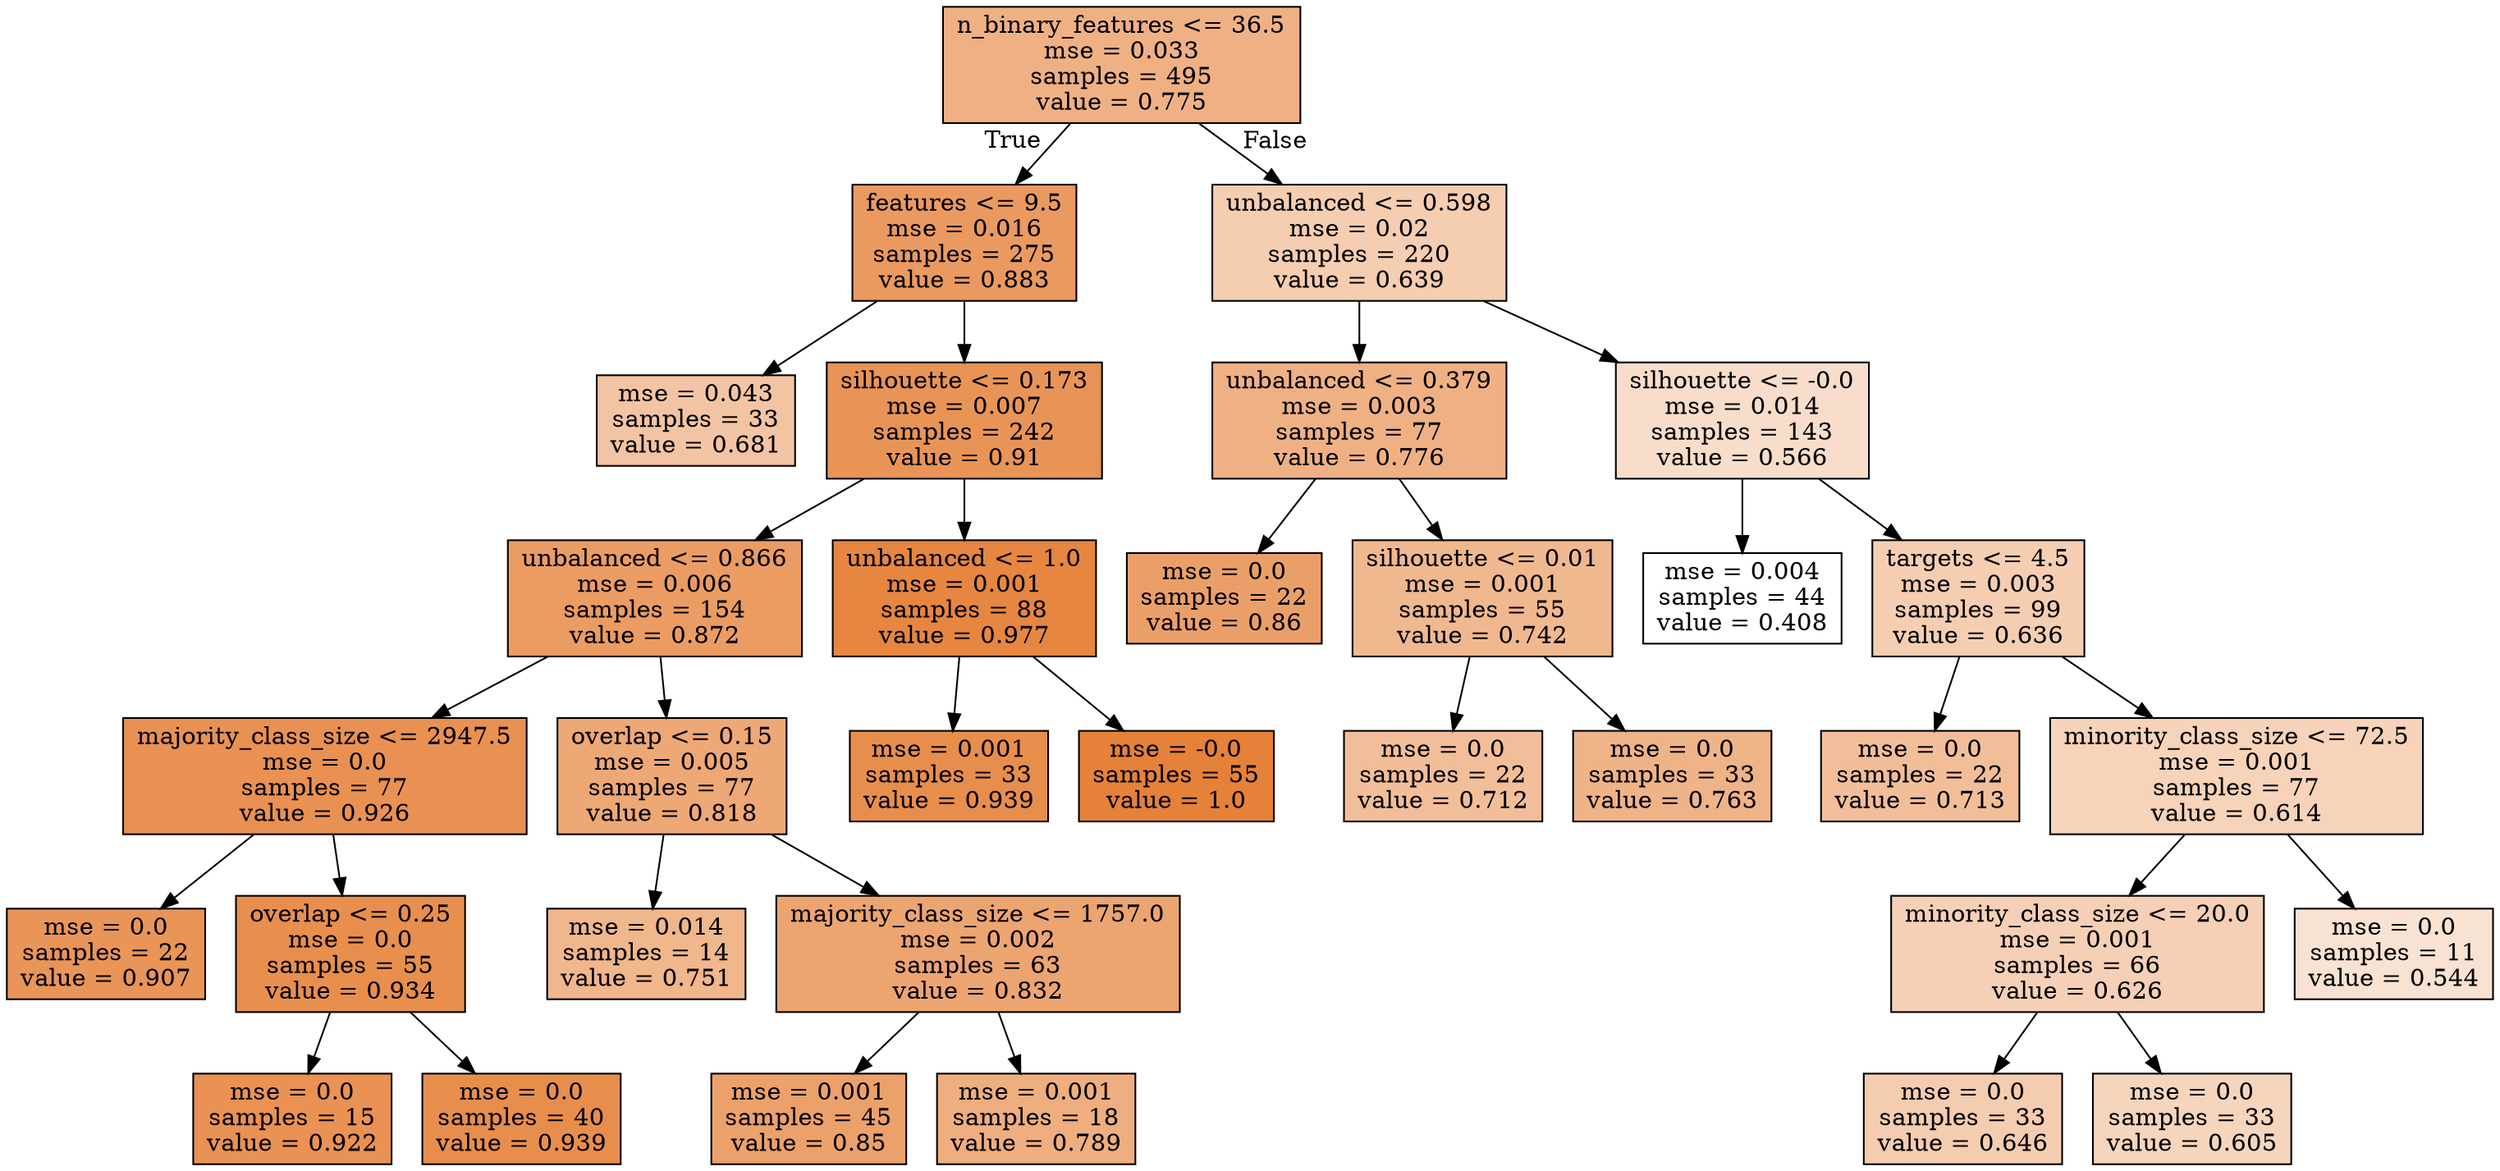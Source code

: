 digraph Tree {
node [shape=box, style="filled", color="black"] ;
0 [label="n_binary_features <= 36.5\nmse = 0.033\nsamples = 495\nvalue = 0.775", fillcolor="#e581399e"] ;
1 [label="features <= 9.5\nmse = 0.016\nsamples = 275\nvalue = 0.883", fillcolor="#e58139cc"] ;
0 -> 1 [labeldistance=2.5, labelangle=45, headlabel="True"] ;
2 [label="mse = 0.043\nsamples = 33\nvalue = 0.681", fillcolor="#e5813976"] ;
1 -> 2 ;
3 [label="silhouette <= 0.173\nmse = 0.007\nsamples = 242\nvalue = 0.91", fillcolor="#e58139d8"] ;
1 -> 3 ;
4 [label="unbalanced <= 0.866\nmse = 0.006\nsamples = 154\nvalue = 0.872", fillcolor="#e58139c8"] ;
3 -> 4 ;
5 [label="majority_class_size <= 2947.5\nmse = 0.0\nsamples = 77\nvalue = 0.926", fillcolor="#e58139df"] ;
4 -> 5 ;
6 [label="mse = 0.0\nsamples = 22\nvalue = 0.907", fillcolor="#e58139d7"] ;
5 -> 6 ;
7 [label="overlap <= 0.25\nmse = 0.0\nsamples = 55\nvalue = 0.934", fillcolor="#e58139e3"] ;
5 -> 7 ;
8 [label="mse = 0.0\nsamples = 15\nvalue = 0.922", fillcolor="#e58139dd"] ;
7 -> 8 ;
9 [label="mse = 0.0\nsamples = 40\nvalue = 0.939", fillcolor="#e58139e5"] ;
7 -> 9 ;
10 [label="overlap <= 0.15\nmse = 0.005\nsamples = 77\nvalue = 0.818", fillcolor="#e58139b0"] ;
4 -> 10 ;
11 [label="mse = 0.014\nsamples = 14\nvalue = 0.751", fillcolor="#e5813994"] ;
10 -> 11 ;
12 [label="majority_class_size <= 1757.0\nmse = 0.002\nsamples = 63\nvalue = 0.832", fillcolor="#e58139b7"] ;
10 -> 12 ;
13 [label="mse = 0.001\nsamples = 45\nvalue = 0.85", fillcolor="#e58139be"] ;
12 -> 13 ;
14 [label="mse = 0.001\nsamples = 18\nvalue = 0.789", fillcolor="#e58139a4"] ;
12 -> 14 ;
15 [label="unbalanced <= 1.0\nmse = 0.001\nsamples = 88\nvalue = 0.977", fillcolor="#e58139f5"] ;
3 -> 15 ;
16 [label="mse = 0.001\nsamples = 33\nvalue = 0.939", fillcolor="#e58139e5"] ;
15 -> 16 ;
17 [label="mse = -0.0\nsamples = 55\nvalue = 1.0", fillcolor="#e58139ff"] ;
15 -> 17 ;
18 [label="unbalanced <= 0.598\nmse = 0.02\nsamples = 220\nvalue = 0.639", fillcolor="#e5813964"] ;
0 -> 18 [labeldistance=2.5, labelangle=-45, headlabel="False"] ;
19 [label="unbalanced <= 0.379\nmse = 0.003\nsamples = 77\nvalue = 0.776", fillcolor="#e581399e"] ;
18 -> 19 ;
20 [label="mse = 0.0\nsamples = 22\nvalue = 0.86", fillcolor="#e58139c2"] ;
19 -> 20 ;
21 [label="silhouette <= 0.01\nmse = 0.001\nsamples = 55\nvalue = 0.742", fillcolor="#e5813990"] ;
19 -> 21 ;
22 [label="mse = 0.0\nsamples = 22\nvalue = 0.712", fillcolor="#e5813983"] ;
21 -> 22 ;
23 [label="mse = 0.0\nsamples = 33\nvalue = 0.763", fillcolor="#e5813999"] ;
21 -> 23 ;
24 [label="silhouette <= -0.0\nmse = 0.014\nsamples = 143\nvalue = 0.566", fillcolor="#e5813944"] ;
18 -> 24 ;
25 [label="mse = 0.004\nsamples = 44\nvalue = 0.408", fillcolor="#e5813900"] ;
24 -> 25 ;
26 [label="targets <= 4.5\nmse = 0.003\nsamples = 99\nvalue = 0.636", fillcolor="#e5813962"] ;
24 -> 26 ;
27 [label="mse = 0.0\nsamples = 22\nvalue = 0.713", fillcolor="#e5813983"] ;
26 -> 27 ;
28 [label="minority_class_size <= 72.5\nmse = 0.001\nsamples = 77\nvalue = 0.614", fillcolor="#e5813959"] ;
26 -> 28 ;
29 [label="minority_class_size <= 20.0\nmse = 0.001\nsamples = 66\nvalue = 0.626", fillcolor="#e581395e"] ;
28 -> 29 ;
30 [label="mse = 0.0\nsamples = 33\nvalue = 0.646", fillcolor="#e5813966"] ;
29 -> 30 ;
31 [label="mse = 0.0\nsamples = 33\nvalue = 0.605", fillcolor="#e5813955"] ;
29 -> 31 ;
32 [label="mse = 0.0\nsamples = 11\nvalue = 0.544", fillcolor="#e581393a"] ;
28 -> 32 ;
}